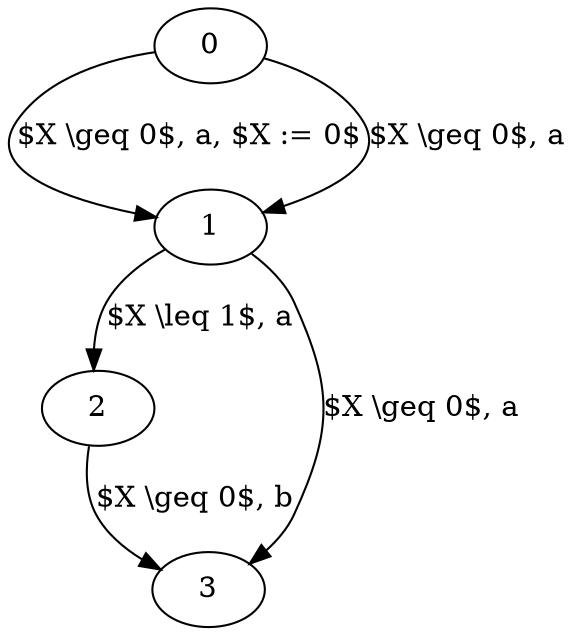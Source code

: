 digraph {
"0";
"1";
"2";
"3";
"0" -> "1" [label = "$X \\geq 0$, a, $X := 0$"]
"0" -> "1" [label = "$X \\geq 0$, a"]
"1" -> "2" [label = "$X \\leq 1$, a"]
"1" -> "3" [label = "$X \\geq 0$, a"]
"2" -> "3" [label = "$X \\geq 0$, b"]
}
